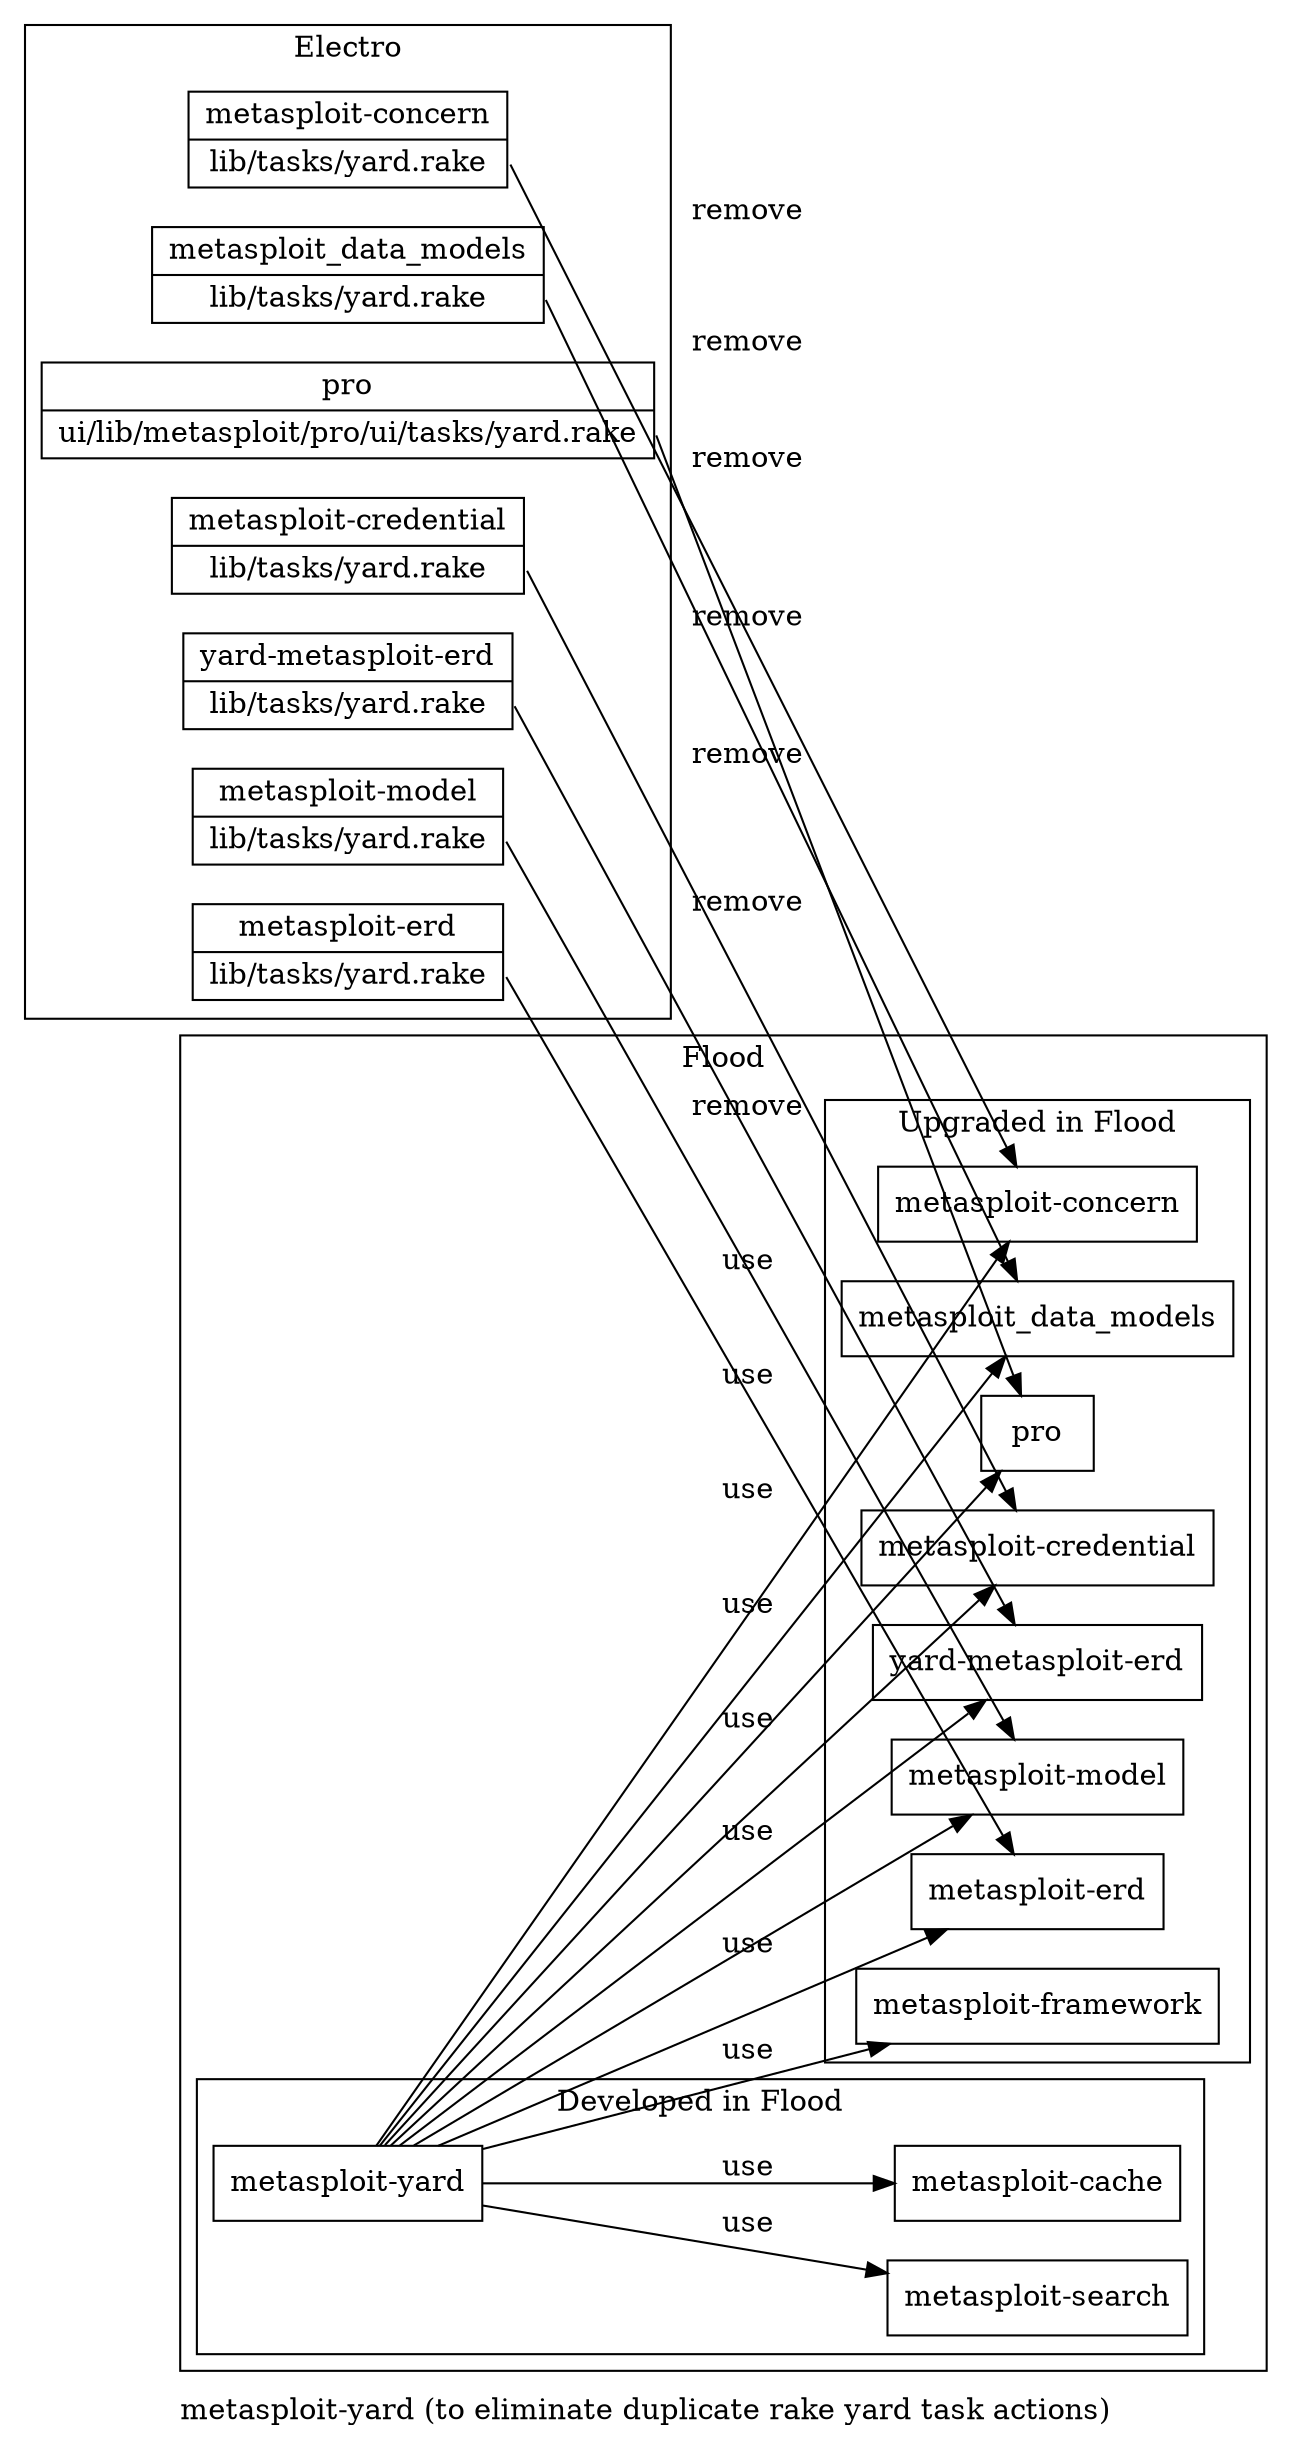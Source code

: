 digraph "metasploit-yard" {
  label = "metasploit-yard (to eliminate duplicate rake yard task actions)"

  graph [
    compound = true
    rankdir = "LR"
    splines = "line"
  ]
  node [
    shape = "record"
  ]

  subgraph cluster_electro {
    label = "Electro"

    "metasploit-concern (Electro)" [
      label = "metasploit-concern | " +
              "<yard_rake> lib/tasks/yard.rake"
    ]
    "metasploit-credential (Electro)" [
      label = "metasploit-credential | " +
              "<yard_rake> lib/tasks/yard.rake"
    ]
    "metasploit-erd (Electro)" [
      label = "metasploit-erd | " +
              "<yard_rake> lib/tasks/yard.rake"
    ]
    "metasploit-model (Electro)" [
      label = "metasploit-model | " +
              "<yard_rake> lib/tasks/yard.rake"
    ]
    "metasploit_data_models (Electro)" [
      label = "metasploit_data_models | " +
              "<yard_rake> lib/tasks/yard.rake"
    ]
    "pro (Electro)" [
      label = "pro | " +
              "<yard_rake> ui/lib/metasploit/pro/ui/tasks/yard.rake"
    ]
    "yard-metasploit-erd (Electro)" [
      label = "yard-metasploit-erd | " +
              "<yard_rake> lib/tasks/yard.rake"
    ]
  }

  subgraph cluster_flood {
    label = "Flood"

    subgraph cluster_flood_upgrade {
      label = "Upgraded in Flood"

      "metasploit-concern (Flood)" [
        label = "metasploit-concern"
      ]
      "metasploit-credential (Flood)" [
        label = "metasploit-credential"
      ]
      "metasploit-erd (Flood)" [
        label = "metasploit-erd"
      ]
      "metasploit-framework"
      "metasploit-model (Flood)" [
        label = "metasploit-model"
      ]
      "metasploit_data_models (Flood)" [
        label = "metasploit_data_models"
      ]
      "pro (Flood)" [
        label = "pro"
      ]
      "yard-metasploit-erd (Flood)" [
        label = "yard-metasploit-erd"
      ]
    }

    subgraph cluster_flood_native {
      label = "Developed in Flood"

      /*
       * Nodes
       */

      "metasploit-cache"
      "metasploit-search"
      "metasploit-yard"

      /*
       * Edges
       */

      "metasploit-yard" -> "metasploit-cache" [
        label = "use"
      ]
      "metasploit-yard" -> "metasploit-framework" [
        label = "use"
      ]
      "metasploit-yard" -> "metasploit-search" [
        label = "use"
      ]
    }
  }

  /*
   * Edges
   */

  "metasploit-concern (Electro)":yard_rake -> "metasploit-concern (Flood)" [
    label = "remove"
  ]
  "metasploit-yard" -> "metasploit-concern (Flood)" [
    label = "use"
  ]

  "metasploit-credential (Electro)":yard_rake -> "metasploit-credential (Flood)" [
    label = "remove"
  ]
  "metasploit-yard" -> "metasploit-credential (Flood)" [
    label = "use"
  ]

  "metasploit-erd (Electro)":yard_rake -> "metasploit-erd (Flood)" [
    label = "remove"
  ]
  "metasploit-yard" -> "metasploit-erd (Flood)" [
    label = "use"
  ]

  "metasploit-model (Electro)":yard_rake -> "metasploit-model (Flood)" [
    label = "remove"
  ]
  "metasploit-yard" -> "metasploit-model (Flood)" [
    label = "use"
  ]

  "metasploit_data_models (Electro)":yard_rake -> "metasploit_data_models (Flood)" [
    label = "remove"
  ]
  "metasploit-yard" -> "metasploit_data_models (Flood)" [
    label = "use"
  ]

  "pro (Electro)":yard_rake -> "pro (Flood)" [
    label = "remove"
  ]
  "metasploit-yard" -> "pro (Flood)" [
    label = "use"
  ]

  "yard-metasploit-erd (Electro)":yard_rake -> "yard-metasploit-erd (Flood)" [
    label = "remove"
  ]
  "metasploit-yard" -> "yard-metasploit-erd (Flood)" [
    label = "use"
  ]
}